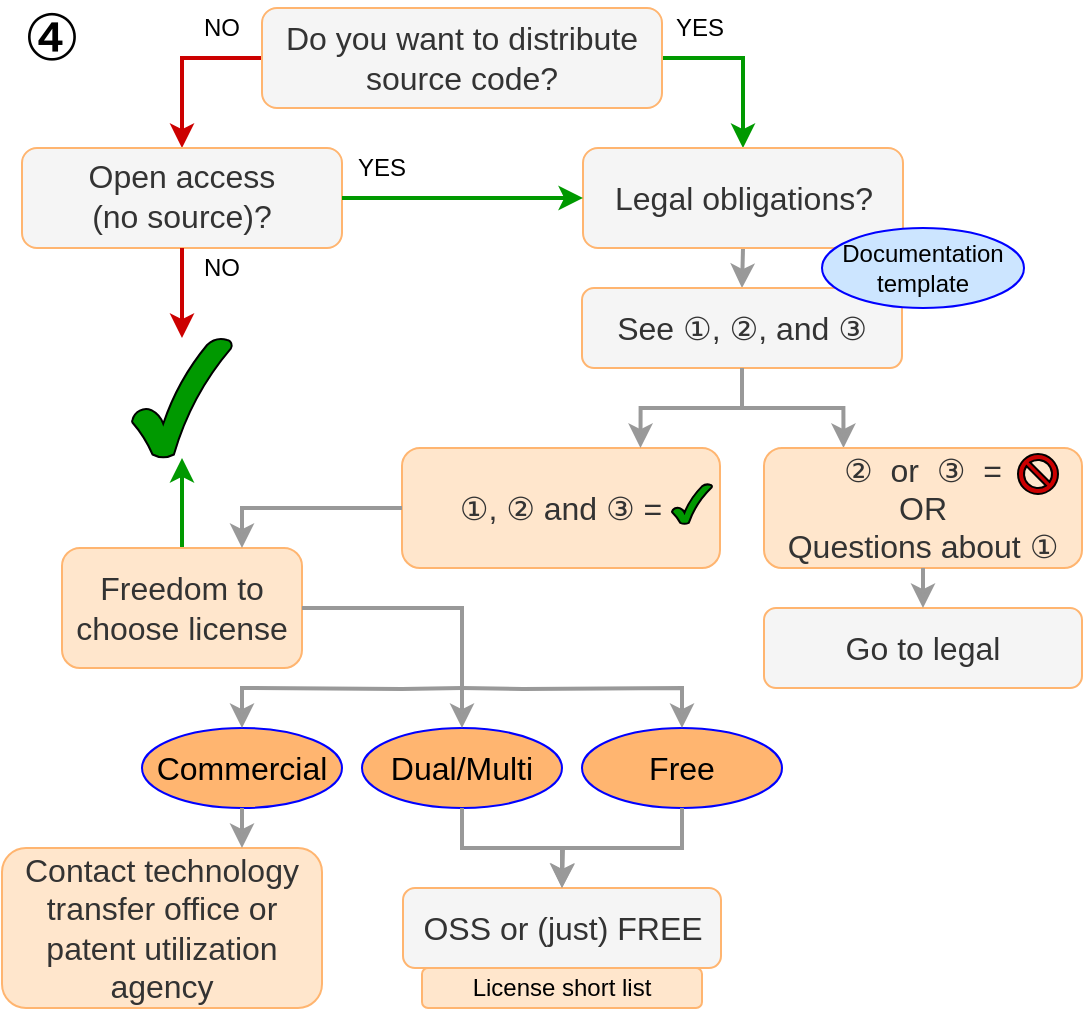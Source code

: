 <mxfile version="12.9.3" type="device"><diagram id="C5RBs43oDa-KdzZeNtuy" name="Page-1"><mxGraphModel dx="421" dy="345" grid="1" gridSize="10" guides="1" tooltips="1" connect="1" arrows="1" fold="1" page="0" pageScale="1" pageWidth="827" pageHeight="1169" math="0" shadow="0"><root><mxCell id="WIyWlLk6GJQsqaUBKTNV-0"/><mxCell id="WIyWlLk6GJQsqaUBKTNV-1" parent="WIyWlLk6GJQsqaUBKTNV-0"/><mxCell id="_9MxEWsJ0v1_2RLOh3sg-12" style="edgeStyle=orthogonalEdgeStyle;rounded=0;orthogonalLoop=1;jettySize=auto;html=1;exitX=1;exitY=0.5;exitDx=0;exitDy=0;fillColor=#d5e8d4;strokeColor=#009900;strokeWidth=2;entryX=0.5;entryY=0;entryDx=0;entryDy=0;" parent="WIyWlLk6GJQsqaUBKTNV-1" source="_9MxEWsJ0v1_2RLOh3sg-0" target="_9MxEWsJ0v1_2RLOh3sg-43" edge="1"><mxGeometry relative="1" as="geometry"><mxPoint x="680" y="100" as="targetPoint"/></mxGeometry></mxCell><mxCell id="_9MxEWsJ0v1_2RLOh3sg-42" style="edgeStyle=orthogonalEdgeStyle;rounded=0;orthogonalLoop=1;jettySize=auto;html=1;exitX=0;exitY=0.5;exitDx=0;exitDy=0;strokeColor=#CC0000;strokeWidth=2;entryX=0.5;entryY=0;entryDx=0;entryDy=0;" parent="WIyWlLk6GJQsqaUBKTNV-1" source="_9MxEWsJ0v1_2RLOh3sg-0" target="_9MxEWsJ0v1_2RLOh3sg-65" edge="1"><mxGeometry relative="1" as="geometry"><mxPoint x="360" y="160" as="targetPoint"/></mxGeometry></mxCell><mxCell id="_9MxEWsJ0v1_2RLOh3sg-0" value="&lt;font style=&quot;font-size: 16px&quot;&gt;Do you want to distribute source code?&lt;/font&gt;" style="rounded=1;whiteSpace=wrap;html=1;fillColor=#f5f5f5;strokeColor=#FFB570;fontColor=#333333;" parent="WIyWlLk6GJQsqaUBKTNV-1" vertex="1"><mxGeometry x="360" y="90" width="200" height="50" as="geometry"/></mxCell><mxCell id="_9MxEWsJ0v1_2RLOh3sg-3" style="edgeStyle=orthogonalEdgeStyle;rounded=0;orthogonalLoop=1;jettySize=auto;html=1;exitX=0.5;exitY=1;exitDx=0;exitDy=0;" parent="WIyWlLk6GJQsqaUBKTNV-1" source="_9MxEWsJ0v1_2RLOh3sg-0" target="_9MxEWsJ0v1_2RLOh3sg-0" edge="1"><mxGeometry relative="1" as="geometry"/></mxCell><mxCell id="_9MxEWsJ0v1_2RLOh3sg-34" value="&lt;div&gt;&lt;font style=&quot;font-size: 12px&quot;&gt;NO&lt;/font&gt;&lt;/div&gt;" style="text;html=1;strokeColor=none;fillColor=none;align=center;verticalAlign=middle;whiteSpace=wrap;rounded=0;" parent="WIyWlLk6GJQsqaUBKTNV-1" vertex="1"><mxGeometry x="320" y="90" width="40" height="20" as="geometry"/></mxCell><mxCell id="_9MxEWsJ0v1_2RLOh3sg-39" value="&lt;font style=&quot;font-size: 12px&quot;&gt;YES&lt;/font&gt;" style="text;html=1;strokeColor=none;fillColor=none;align=center;verticalAlign=middle;whiteSpace=wrap;rounded=0;" parent="WIyWlLk6GJQsqaUBKTNV-1" vertex="1"><mxGeometry x="559" y="90" width="40" height="20" as="geometry"/></mxCell><mxCell id="_9MxEWsJ0v1_2RLOh3sg-66" style="edgeStyle=orthogonalEdgeStyle;rounded=0;orthogonalLoop=1;jettySize=auto;html=1;exitX=0.5;exitY=1;exitDx=0;exitDy=0;entryX=0.5;entryY=0;entryDx=0;entryDy=0;strokeColor=#999999;strokeWidth=2;" parent="WIyWlLk6GJQsqaUBKTNV-1" source="_9MxEWsJ0v1_2RLOh3sg-43" target="_9MxEWsJ0v1_2RLOh3sg-47" edge="1"><mxGeometry relative="1" as="geometry"/></mxCell><mxCell id="_9MxEWsJ0v1_2RLOh3sg-43" value="&lt;font style=&quot;font-size: 16px&quot;&gt;Legal obligations?&lt;/font&gt;&lt;font style=&quot;font-size: 16px&quot;&gt;&lt;br&gt;&lt;/font&gt;" style="rounded=1;whiteSpace=wrap;html=1;fillColor=#f5f5f5;strokeColor=#FFB570;fontColor=#333333;" parent="WIyWlLk6GJQsqaUBKTNV-1" vertex="1"><mxGeometry x="520.5" y="160" width="160" height="50" as="geometry"/></mxCell><mxCell id="_9MxEWsJ0v1_2RLOh3sg-70" style="edgeStyle=orthogonalEdgeStyle;rounded=0;orthogonalLoop=1;jettySize=auto;html=1;exitX=0.5;exitY=1;exitDx=0;exitDy=0;entryX=0.25;entryY=0;entryDx=0;entryDy=0;strokeColor=#999999;strokeWidth=2;" parent="WIyWlLk6GJQsqaUBKTNV-1" source="_9MxEWsJ0v1_2RLOh3sg-47" target="_9MxEWsJ0v1_2RLOh3sg-64" edge="1"><mxGeometry relative="1" as="geometry"><mxPoint x="560" y="390" as="sourcePoint"/></mxGeometry></mxCell><mxCell id="_9MxEWsJ0v1_2RLOh3sg-47" value="&lt;font style=&quot;font-size: 16px&quot;&gt;See ①, &lt;font style=&quot;font-size: 16px&quot;&gt;②, and &lt;/font&gt;&lt;font style=&quot;font-size: 16px&quot;&gt;&lt;font style=&quot;font-size: 16px&quot;&gt;③&lt;/font&gt;&lt;/font&gt;&lt;/font&gt;" style="rounded=1;whiteSpace=wrap;html=1;fillColor=#f5f5f5;strokeColor=#FFB570;fontColor=#333333;" parent="WIyWlLk6GJQsqaUBKTNV-1" vertex="1"><mxGeometry x="520" y="230" width="160" height="40" as="geometry"/></mxCell><mxCell id="_9MxEWsJ0v1_2RLOh3sg-74" style="edgeStyle=orthogonalEdgeStyle;rounded=0;orthogonalLoop=1;jettySize=auto;html=1;strokeColor=#009900;strokeWidth=2;exitX=0.5;exitY=0;exitDx=0;exitDy=0;" parent="WIyWlLk6GJQsqaUBKTNV-1" source="_9MxEWsJ0v1_2RLOh3sg-61" target="3W3HzPMfmWI1M6atZh-o-30" edge="1"><mxGeometry relative="1" as="geometry"><mxPoint x="250" y="430" as="sourcePoint"/><mxPoint x="320" y="300" as="targetPoint"/><Array as="points"/></mxGeometry></mxCell><mxCell id="_9MxEWsJ0v1_2RLOh3sg-61" value="&lt;font style=&quot;font-size: 16px&quot;&gt;Freedom to choose license&lt;/font&gt;" style="rounded=1;whiteSpace=wrap;html=1;fillColor=#FFE6CC;strokeColor=#FFB570;fontColor=#333333;" parent="WIyWlLk6GJQsqaUBKTNV-1" vertex="1"><mxGeometry x="260" y="360" width="120" height="60" as="geometry"/></mxCell><mxCell id="_9MxEWsJ0v1_2RLOh3sg-64" value="&lt;div&gt;&lt;font style=&quot;font-size: 16px&quot;&gt;&lt;font style=&quot;font-size: 16px&quot;&gt;②&amp;nbsp; or&amp;nbsp; &lt;/font&gt;&lt;font style=&quot;font-size: 16px&quot;&gt;&lt;font style=&quot;font-size: 16px&quot;&gt;③&amp;nbsp; =&lt;/font&gt;&lt;/font&gt;&lt;/font&gt;&lt;/div&gt;&lt;div&gt;&lt;font style=&quot;font-size: 16px&quot;&gt;&lt;font style=&quot;font-size: 16px&quot;&gt;&lt;font style=&quot;font-size: 16px&quot;&gt;OR&lt;/font&gt;&lt;/font&gt;&lt;/font&gt;&lt;/div&gt;&lt;div style=&quot;font-size: 16px&quot;&gt;&lt;div&gt;&lt;font style=&quot;font-size: 16px&quot;&gt;&lt;font style=&quot;font-size: 16px&quot;&gt;&lt;font style=&quot;font-size: 16px&quot;&gt;Questions about &lt;/font&gt;&lt;/font&gt;&lt;/font&gt;&lt;font style=&quot;font-size: 16px&quot;&gt;&lt;font style=&quot;font-size: 16px&quot;&gt;&lt;font style=&quot;font-size: 16px&quot;&gt;&lt;font style=&quot;font-size: 16px&quot;&gt;①&lt;/font&gt;&lt;/font&gt;&lt;/font&gt;&lt;/font&gt;&lt;/div&gt;&lt;/div&gt;" style="rounded=1;whiteSpace=wrap;html=1;fillColor=#FFE6CC;strokeColor=#FFB570;fontColor=#333333;" parent="WIyWlLk6GJQsqaUBKTNV-1" vertex="1"><mxGeometry x="611" y="310" width="159" height="60" as="geometry"/></mxCell><mxCell id="_9MxEWsJ0v1_2RLOh3sg-65" value="&lt;div style=&quot;font-size: 16px&quot;&gt;Open access&lt;/div&gt;&lt;div style=&quot;font-size: 16px&quot;&gt;(no source)?&lt;font style=&quot;font-size: 18px&quot;&gt;&lt;br&gt;&lt;/font&gt;&lt;/div&gt;" style="rounded=1;whiteSpace=wrap;html=1;fillColor=#f5f5f5;strokeColor=#FFB570;fontColor=#333333;" parent="WIyWlLk6GJQsqaUBKTNV-1" vertex="1"><mxGeometry x="240" y="160" width="160" height="50" as="geometry"/></mxCell><mxCell id="_9MxEWsJ0v1_2RLOh3sg-71" value="&lt;font style=&quot;font-size: 16px&quot;&gt;Contact technology transfer office or patent utilization agency&lt;/font&gt;" style="rounded=1;whiteSpace=wrap;html=1;fillColor=#FFE6CC;strokeColor=#FFB570;fontColor=#333333;" parent="WIyWlLk6GJQsqaUBKTNV-1" vertex="1"><mxGeometry x="230" y="510" width="160" height="80" as="geometry"/></mxCell><mxCell id="_9MxEWsJ0v1_2RLOh3sg-80" value="&lt;div style=&quot;font-size: 16px&quot;&gt;&lt;font style=&quot;font-size: 16px&quot;&gt;&lt;font style=&quot;font-size: 16px&quot;&gt;&lt;font style=&quot;font-size: 16px&quot;&gt;&lt;font style=&quot;font-size: 16px&quot;&gt;&lt;font style=&quot;font-size: 16px&quot;&gt;&lt;font style=&quot;font-size: 16px&quot;&gt;①, &lt;/font&gt;&lt;/font&gt;&lt;/font&gt;&lt;/font&gt;② and &lt;/font&gt;&lt;font style=&quot;font-size: 16px&quot;&gt;&lt;font style=&quot;font-size: 16px&quot;&gt;③ = &lt;br&gt;&lt;/font&gt;&lt;/font&gt;&lt;/font&gt;&lt;/div&gt;" style="rounded=1;whiteSpace=wrap;html=1;fillColor=#FFE6CC;strokeColor=#FFB570;fontColor=#333333;" parent="WIyWlLk6GJQsqaUBKTNV-1" vertex="1"><mxGeometry x="430" y="310" width="159" height="60" as="geometry"/></mxCell><mxCell id="_9MxEWsJ0v1_2RLOh3sg-83" value="&lt;div style=&quot;font-size: 16px&quot;&gt;Go to legal&lt;/div&gt;" style="rounded=1;whiteSpace=wrap;html=1;fillColor=#f5f5f5;strokeColor=#FFB570;fontColor=#333333;" parent="WIyWlLk6GJQsqaUBKTNV-1" vertex="1"><mxGeometry x="611" y="390" width="159" height="40" as="geometry"/></mxCell><mxCell id="_9MxEWsJ0v1_2RLOh3sg-100" value="&lt;div&gt;License short list&lt;/div&gt;" style="rounded=1;whiteSpace=wrap;html=1;strokeColor=#FFB570;fillColor=#FFE6CC;" parent="WIyWlLk6GJQsqaUBKTNV-1" vertex="1"><mxGeometry x="440" y="570" width="140" height="20" as="geometry"/></mxCell><mxCell id="_9MxEWsJ0v1_2RLOh3sg-102" value="Documentation template" style="ellipse;whiteSpace=wrap;html=1;strokeColor=#0000FF;fillColor=#CCE5FF;" parent="WIyWlLk6GJQsqaUBKTNV-1" vertex="1"><mxGeometry x="640" y="200" width="101" height="40" as="geometry"/></mxCell><mxCell id="3W3HzPMfmWI1M6atZh-o-0" value="&lt;font style=&quot;font-size: 32px&quot;&gt;④&lt;/font&gt;" style="text;html=1;strokeColor=none;fillColor=none;align=center;verticalAlign=middle;whiteSpace=wrap;rounded=0;" vertex="1" parent="WIyWlLk6GJQsqaUBKTNV-1"><mxGeometry x="240" y="90" width="30" height="30" as="geometry"/></mxCell><mxCell id="3W3HzPMfmWI1M6atZh-o-1" style="edgeStyle=orthogonalEdgeStyle;rounded=0;orthogonalLoop=1;jettySize=auto;html=1;exitX=1;exitY=0.5;exitDx=0;exitDy=0;entryX=0;entryY=0.5;entryDx=0;entryDy=0;fillColor=#d5e8d4;strokeColor=#009900;strokeWidth=2;" edge="1" parent="WIyWlLk6GJQsqaUBKTNV-1" source="_9MxEWsJ0v1_2RLOh3sg-65" target="_9MxEWsJ0v1_2RLOh3sg-43"><mxGeometry relative="1" as="geometry"><mxPoint x="709.0" y="150" as="targetPoint"/><mxPoint x="570" y="125" as="sourcePoint"/></mxGeometry></mxCell><mxCell id="3W3HzPMfmWI1M6atZh-o-2" value="&lt;font style=&quot;font-size: 12px&quot;&gt;YES&lt;/font&gt;" style="text;html=1;strokeColor=none;fillColor=none;align=center;verticalAlign=middle;whiteSpace=wrap;rounded=0;" vertex="1" parent="WIyWlLk6GJQsqaUBKTNV-1"><mxGeometry x="400" y="160" width="40" height="20" as="geometry"/></mxCell><mxCell id="3W3HzPMfmWI1M6atZh-o-3" value="&lt;div&gt;&lt;font style=&quot;font-size: 12px&quot;&gt;NO&lt;/font&gt;&lt;/div&gt;" style="text;html=1;strokeColor=none;fillColor=none;align=center;verticalAlign=middle;whiteSpace=wrap;rounded=0;" vertex="1" parent="WIyWlLk6GJQsqaUBKTNV-1"><mxGeometry x="320" y="210" width="40" height="20" as="geometry"/></mxCell><mxCell id="3W3HzPMfmWI1M6atZh-o-5" style="edgeStyle=orthogonalEdgeStyle;rounded=0;orthogonalLoop=1;jettySize=auto;html=1;exitX=0.5;exitY=1;exitDx=0;exitDy=0;entryX=0.75;entryY=0;entryDx=0;entryDy=0;strokeColor=#999999;strokeWidth=2;" edge="1" parent="WIyWlLk6GJQsqaUBKTNV-1" source="_9MxEWsJ0v1_2RLOh3sg-47" target="_9MxEWsJ0v1_2RLOh3sg-80"><mxGeometry relative="1" as="geometry"><mxPoint x="560" y="390" as="sourcePoint"/><mxPoint x="729.75" y="420" as="targetPoint"/></mxGeometry></mxCell><mxCell id="3W3HzPMfmWI1M6atZh-o-8" style="edgeStyle=orthogonalEdgeStyle;rounded=0;orthogonalLoop=1;jettySize=auto;html=1;strokeColor=#999999;strokeWidth=2;entryX=0.5;entryY=0;entryDx=0;entryDy=0;exitX=0.5;exitY=1;exitDx=0;exitDy=0;" edge="1" parent="WIyWlLk6GJQsqaUBKTNV-1" source="_9MxEWsJ0v1_2RLOh3sg-64" target="_9MxEWsJ0v1_2RLOh3sg-83"><mxGeometry relative="1" as="geometry"><mxPoint x="760" y="470" as="sourcePoint"/><mxPoint x="669.5" y="340" as="targetPoint"/></mxGeometry></mxCell><mxCell id="3W3HzPMfmWI1M6atZh-o-11" value="&lt;div&gt;&lt;font style=&quot;font-size: 16px&quot;&gt;Commercial&lt;/font&gt;&lt;/div&gt;" style="ellipse;whiteSpace=wrap;html=1;fillColor=#FFB570;strokeColor=#0000FF;" vertex="1" parent="WIyWlLk6GJQsqaUBKTNV-1"><mxGeometry x="300" y="450" width="100" height="40" as="geometry"/></mxCell><mxCell id="3W3HzPMfmWI1M6atZh-o-12" value="&lt;div&gt;&lt;font style=&quot;font-size: 16px&quot;&gt;Dual/Multi&lt;/font&gt;&lt;/div&gt;" style="ellipse;whiteSpace=wrap;html=1;fillColor=#FFB570;strokeColor=#0000FF;" vertex="1" parent="WIyWlLk6GJQsqaUBKTNV-1"><mxGeometry x="410" y="450" width="100" height="40" as="geometry"/></mxCell><mxCell id="3W3HzPMfmWI1M6atZh-o-13" value="&lt;div&gt;&lt;font style=&quot;font-size: 16px&quot;&gt;Free&lt;/font&gt;&lt;/div&gt;" style="ellipse;whiteSpace=wrap;html=1;fillColor=#FFB570;strokeColor=#0000FF;" vertex="1" parent="WIyWlLk6GJQsqaUBKTNV-1"><mxGeometry x="520" y="450" width="100" height="40" as="geometry"/></mxCell><mxCell id="3W3HzPMfmWI1M6atZh-o-15" style="edgeStyle=orthogonalEdgeStyle;rounded=0;orthogonalLoop=1;jettySize=auto;html=1;exitX=1;exitY=0.5;exitDx=0;exitDy=0;entryX=0.5;entryY=0;entryDx=0;entryDy=0;strokeColor=#999999;strokeWidth=2;" edge="1" parent="WIyWlLk6GJQsqaUBKTNV-1" source="_9MxEWsJ0v1_2RLOh3sg-61" target="3W3HzPMfmWI1M6atZh-o-12"><mxGeometry relative="1" as="geometry"><mxPoint x="300.0" y="490" as="sourcePoint"/><mxPoint x="360.25" y="530" as="targetPoint"/></mxGeometry></mxCell><mxCell id="3W3HzPMfmWI1M6atZh-o-17" style="edgeStyle=orthogonalEdgeStyle;rounded=0;orthogonalLoop=1;jettySize=auto;html=1;entryX=0.5;entryY=0;entryDx=0;entryDy=0;strokeColor=#999999;strokeWidth=2;" edge="1" parent="WIyWlLk6GJQsqaUBKTNV-1" target="3W3HzPMfmWI1M6atZh-o-11"><mxGeometry relative="1" as="geometry"><mxPoint x="460" y="430" as="sourcePoint"/><mxPoint x="470" y="460" as="targetPoint"/></mxGeometry></mxCell><mxCell id="3W3HzPMfmWI1M6atZh-o-18" style="edgeStyle=orthogonalEdgeStyle;rounded=0;orthogonalLoop=1;jettySize=auto;html=1;strokeColor=#999999;strokeWidth=2;entryX=0.5;entryY=0;entryDx=0;entryDy=0;" edge="1" parent="WIyWlLk6GJQsqaUBKTNV-1" target="3W3HzPMfmWI1M6atZh-o-13"><mxGeometry relative="1" as="geometry"><mxPoint x="460" y="430" as="sourcePoint"/><mxPoint x="360" y="460" as="targetPoint"/></mxGeometry></mxCell><mxCell id="3W3HzPMfmWI1M6atZh-o-19" style="edgeStyle=orthogonalEdgeStyle;rounded=0;orthogonalLoop=1;jettySize=auto;html=1;exitX=0.5;exitY=1;exitDx=0;exitDy=0;entryX=0.75;entryY=0;entryDx=0;entryDy=0;strokeColor=#999999;strokeWidth=2;" edge="1" parent="WIyWlLk6GJQsqaUBKTNV-1" source="3W3HzPMfmWI1M6atZh-o-11" target="_9MxEWsJ0v1_2RLOh3sg-71"><mxGeometry relative="1" as="geometry"><mxPoint x="290" y="500" as="sourcePoint"/><mxPoint x="380" y="530" as="targetPoint"/></mxGeometry></mxCell><mxCell id="3W3HzPMfmWI1M6atZh-o-20" value="&lt;div style=&quot;font-size: 16px&quot;&gt;OSS or (just) FREE&lt;br&gt;&lt;/div&gt;" style="rounded=1;whiteSpace=wrap;html=1;fillColor=#f5f5f5;strokeColor=#FFB570;fontColor=#333333;" vertex="1" parent="WIyWlLk6GJQsqaUBKTNV-1"><mxGeometry x="430.5" y="530" width="159" height="40" as="geometry"/></mxCell><mxCell id="3W3HzPMfmWI1M6atZh-o-21" style="edgeStyle=orthogonalEdgeStyle;rounded=0;orthogonalLoop=1;jettySize=auto;html=1;exitX=0.5;exitY=1;exitDx=0;exitDy=0;entryX=0.5;entryY=0;entryDx=0;entryDy=0;strokeColor=#999999;strokeWidth=2;" edge="1" parent="WIyWlLk6GJQsqaUBKTNV-1" source="3W3HzPMfmWI1M6atZh-o-12" target="3W3HzPMfmWI1M6atZh-o-20"><mxGeometry relative="1" as="geometry"><mxPoint x="380" y="570" as="sourcePoint"/><mxPoint x="290" y="610" as="targetPoint"/></mxGeometry></mxCell><mxCell id="3W3HzPMfmWI1M6atZh-o-22" style="edgeStyle=orthogonalEdgeStyle;rounded=0;orthogonalLoop=1;jettySize=auto;html=1;exitX=0.5;exitY=1;exitDx=0;exitDy=0;strokeColor=#999999;strokeWidth=2;" edge="1" parent="WIyWlLk6GJQsqaUBKTNV-1" source="3W3HzPMfmWI1M6atZh-o-13"><mxGeometry relative="1" as="geometry"><mxPoint x="560" y="570" as="sourcePoint"/><mxPoint x="510" y="530" as="targetPoint"/></mxGeometry></mxCell><mxCell id="3W3HzPMfmWI1M6atZh-o-24" style="edgeStyle=orthogonalEdgeStyle;rounded=0;orthogonalLoop=1;jettySize=auto;html=1;exitX=0.5;exitY=1;exitDx=0;exitDy=0;strokeColor=#CC0000;strokeWidth=2;" edge="1" parent="WIyWlLk6GJQsqaUBKTNV-1" source="_9MxEWsJ0v1_2RLOh3sg-65" target="3W3HzPMfmWI1M6atZh-o-30"><mxGeometry relative="1" as="geometry"><mxPoint x="330" y="240" as="targetPoint"/><mxPoint x="370" y="125" as="sourcePoint"/></mxGeometry></mxCell><mxCell id="3W3HzPMfmWI1M6atZh-o-26" style="edgeStyle=orthogonalEdgeStyle;rounded=0;orthogonalLoop=1;jettySize=auto;html=1;exitX=0;exitY=0.5;exitDx=0;exitDy=0;entryX=0.75;entryY=0;entryDx=0;entryDy=0;strokeColor=#999999;strokeWidth=2;" edge="1" parent="WIyWlLk6GJQsqaUBKTNV-1" source="_9MxEWsJ0v1_2RLOh3sg-80" target="_9MxEWsJ0v1_2RLOh3sg-61"><mxGeometry relative="1" as="geometry"><mxPoint x="440" y="250.0" as="sourcePoint"/><mxPoint x="389.25" y="290.0" as="targetPoint"/></mxGeometry></mxCell><mxCell id="3W3HzPMfmWI1M6atZh-o-28" value="" style="verticalLabelPosition=bottom;verticalAlign=top;html=1;shape=mxgraph.basic.no_symbol;strokeColor=#000000;fillColor=#CC0000;strokeWidth=1;" vertex="1" parent="WIyWlLk6GJQsqaUBKTNV-1"><mxGeometry x="738" y="313" width="20" height="20" as="geometry"/></mxCell><mxCell id="3W3HzPMfmWI1M6atZh-o-29" value="" style="verticalLabelPosition=bottom;verticalAlign=top;html=1;shape=mxgraph.basic.tick;strokeColor=#000000;strokeWidth=1;fillColor=#009900;" vertex="1" parent="WIyWlLk6GJQsqaUBKTNV-1"><mxGeometry x="565" y="328" width="20" height="20" as="geometry"/></mxCell><mxCell id="3W3HzPMfmWI1M6atZh-o-30" value="" style="verticalLabelPosition=bottom;verticalAlign=top;html=1;shape=mxgraph.basic.tick;strokeColor=#000000;strokeWidth=1;fillColor=#009900;" vertex="1" parent="WIyWlLk6GJQsqaUBKTNV-1"><mxGeometry x="295" y="255" width="50" height="60" as="geometry"/></mxCell></root></mxGraphModel></diagram></mxfile>